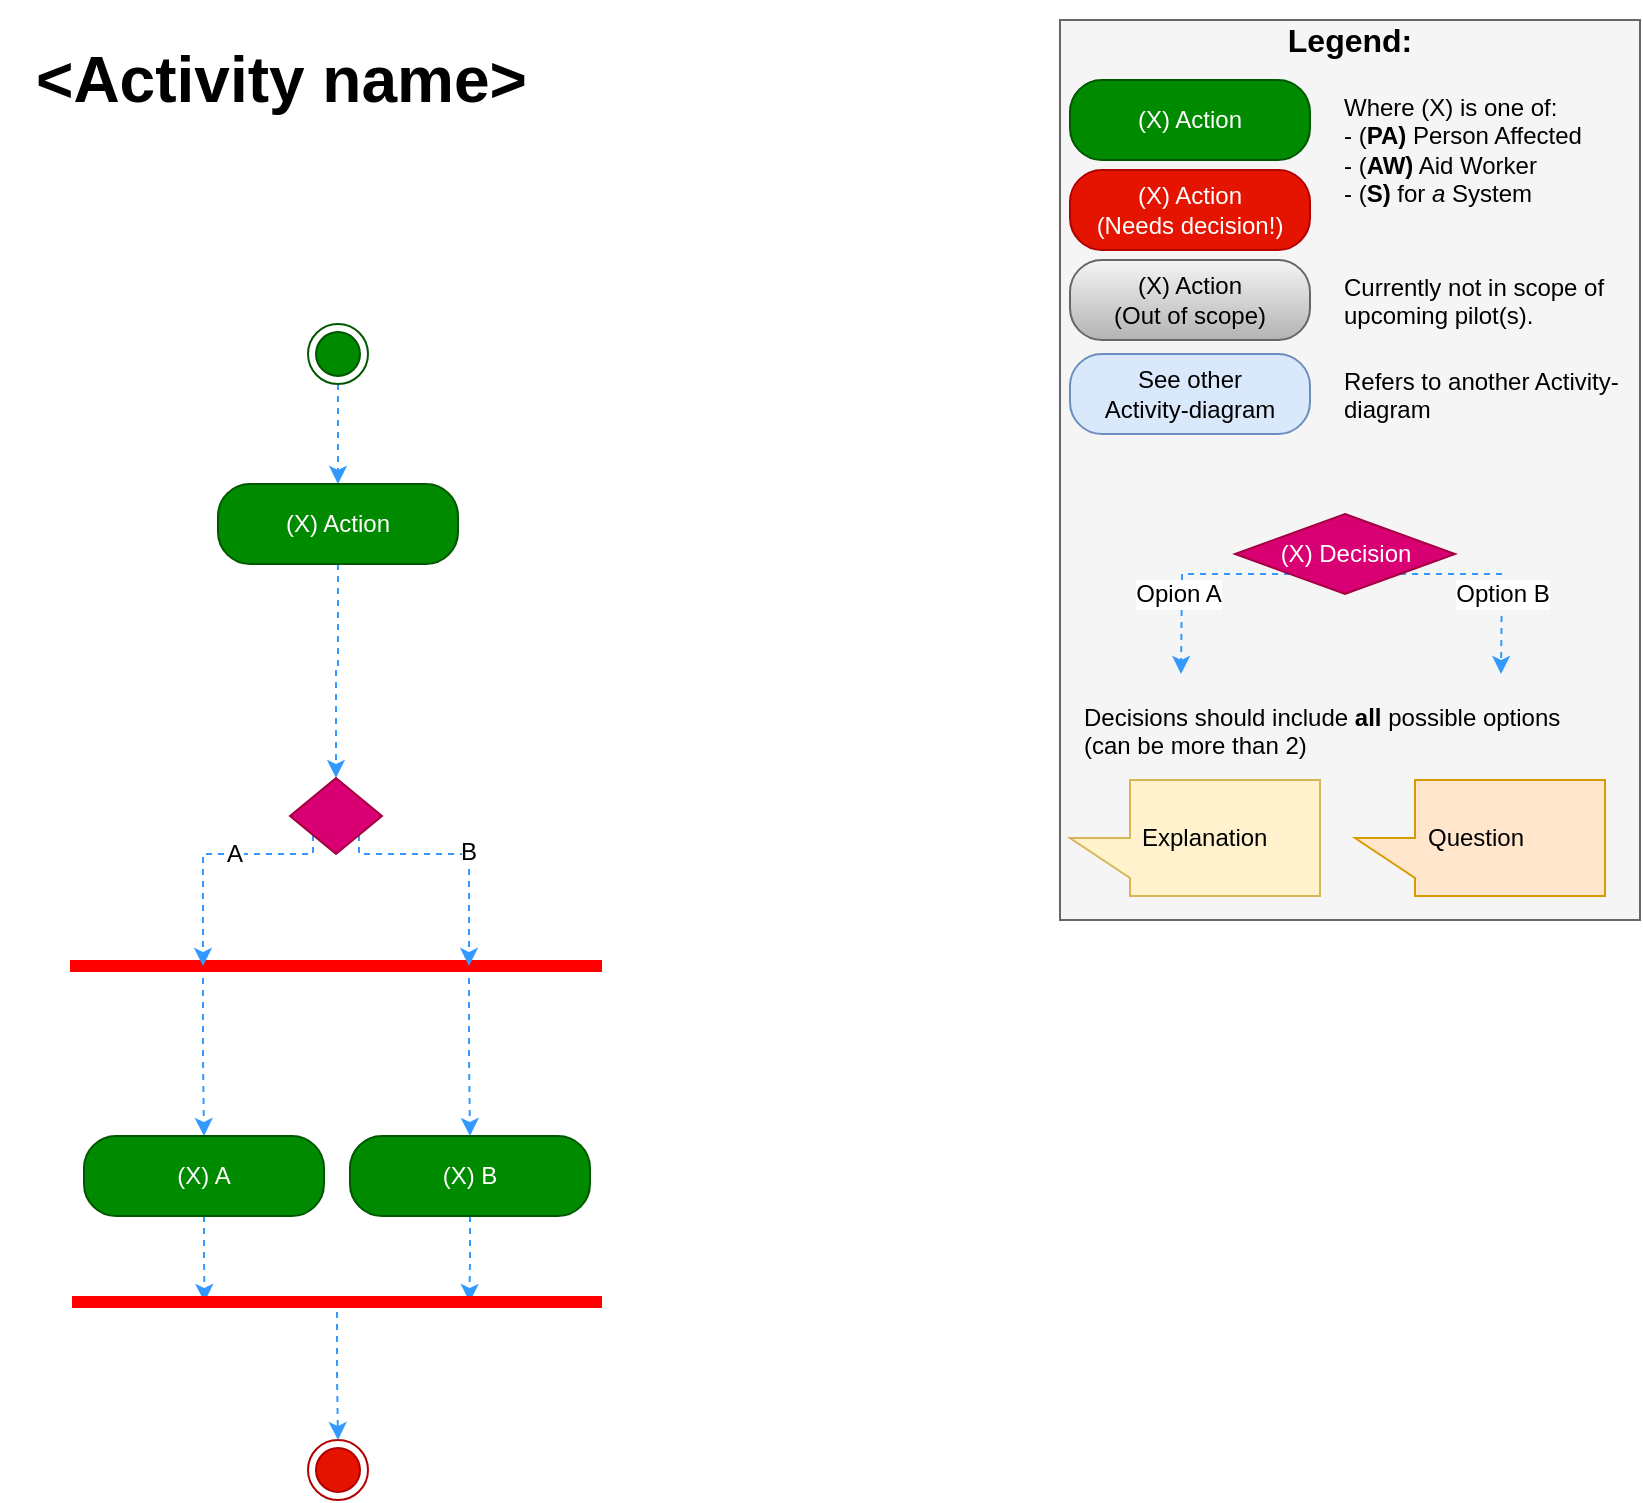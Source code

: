 <mxfile version="10.7.7" type="device"><diagram id="uyd7z65uwDIBuKVMTp-y" name="Page-1"><mxGraphModel dx="2038" dy="883" grid="1" gridSize="10" guides="1" tooltips="1" connect="1" arrows="1" fold="1" page="1" pageScale="1" pageWidth="827" pageHeight="1169" math="0" shadow="0"><root><mxCell id="0"/><mxCell id="1" parent="0"/><mxCell id="qPWeZHiZY9HHB5AgoOzM-8" value="" style="rounded=0;whiteSpace=wrap;html=1;fontSize=16;align=left;fillColor=#f5f5f5;strokeColor=#666666;fontColor=#333333;" parent="1" vertex="1"><mxGeometry x="530" y="10" width="290" height="450" as="geometry"/></mxCell><mxCell id="oU4Lt3CGuPSWamgN9LYf-17" style="edgeStyle=orthogonalEdgeStyle;rounded=0;orthogonalLoop=1;jettySize=auto;html=1;entryX=0.5;entryY=0;entryDx=0;entryDy=0;strokeColor=#3399FF;fontColor=#ffffff;dashed=1;" parent="1" source="oU4Lt3CGuPSWamgN9LYf-1" target="oU4Lt3CGuPSWamgN9LYf-4" edge="1"><mxGeometry relative="1" as="geometry"/></mxCell><mxCell id="oU4Lt3CGuPSWamgN9LYf-1" value="" style="ellipse;html=1;shape=endState;fillColor=#008a00;strokeColor=#005700;fontColor=#ffffff;" parent="1" vertex="1"><mxGeometry x="154" y="162" width="30" height="30" as="geometry"/></mxCell><mxCell id="cxPOouxq9sop6kHmiRh0-2" value="" style="edgeStyle=orthogonalEdgeStyle;rounded=0;orthogonalLoop=1;jettySize=auto;html=1;dashed=1;strokeColor=#3399FF;fontColor=#ffffff;entryX=0.5;entryY=0;entryDx=0;entryDy=0;" parent="1" source="oU4Lt3CGuPSWamgN9LYf-4" target="Aais4RwNSaP94Nk5MhEy-38" edge="1"><mxGeometry relative="1" as="geometry"><mxPoint x="169" y="362" as="targetPoint"/></mxGeometry></mxCell><mxCell id="oU4Lt3CGuPSWamgN9LYf-4" value="(X) Action" style="rounded=1;whiteSpace=wrap;html=1;arcSize=40;fillColor=#008a00;strokeColor=#005700;fontColor=#ffffff;" parent="1" vertex="1"><mxGeometry x="109" y="242" width="120" height="40" as="geometry"/></mxCell><mxCell id="oU4Lt3CGuPSWamgN9LYf-24" value="See other&lt;br&gt;Activity-diagram" style="rounded=1;whiteSpace=wrap;html=1;arcSize=40;fillColor=#dae8fc;strokeColor=#6c8ebf;" parent="1" vertex="1"><mxGeometry x="535" y="177" width="120" height="40" as="geometry"/></mxCell><mxCell id="ZIkzdJBxLHVvlqhhN6H9-13" value="" style="ellipse;html=1;shape=endState;fillColor=#e51400;strokeColor=#B20000;fontColor=#ffffff;" parent="1" vertex="1"><mxGeometry x="154" y="720" width="30" height="30" as="geometry"/></mxCell><mxCell id="ZIkzdJBxLHVvlqhhN6H9-19" value="(X) Action&lt;br&gt;" style="rounded=1;whiteSpace=wrap;html=1;arcSize=40;fillColor=#008a00;strokeColor=#005700;fontColor=#ffffff;" parent="1" vertex="1"><mxGeometry x="535" y="40" width="120" height="40" as="geometry"/></mxCell><mxCell id="qPWeZHiZY9HHB5AgoOzM-2" value="" style="edgeStyle=orthogonalEdgeStyle;rounded=0;orthogonalLoop=1;jettySize=auto;html=1;dashed=1;strokeColor=#3399FF;exitX=0;exitY=1;exitDx=0;exitDy=0;" parent="1" source="ZIkzdJBxLHVvlqhhN6H9-20" edge="1"><mxGeometry relative="1" as="geometry"><mxPoint x="590.5" y="337" as="targetPoint"/></mxGeometry></mxCell><mxCell id="qPWeZHiZY9HHB5AgoOzM-4" value="Opion A" style="text;html=1;resizable=0;points=[];align=center;verticalAlign=middle;labelBackgroundColor=#ffffff;" parent="qPWeZHiZY9HHB5AgoOzM-2" vertex="1" connectable="0"><mxGeometry x="-0.263" y="1" relative="1" as="geometry"><mxPoint x="-18" y="9" as="offset"/></mxGeometry></mxCell><mxCell id="qPWeZHiZY9HHB5AgoOzM-3" style="edgeStyle=orthogonalEdgeStyle;rounded=0;orthogonalLoop=1;jettySize=auto;html=1;exitX=1;exitY=1;exitDx=0;exitDy=0;dashed=1;strokeColor=#3399FF;" parent="1" source="ZIkzdJBxLHVvlqhhN6H9-20" edge="1"><mxGeometry relative="1" as="geometry"><mxPoint x="750.5" y="337" as="targetPoint"/></mxGeometry></mxCell><mxCell id="qPWeZHiZY9HHB5AgoOzM-5" value="Option B" style="text;html=1;resizable=0;points=[];align=center;verticalAlign=middle;labelBackgroundColor=#ffffff;" parent="qPWeZHiZY9HHB5AgoOzM-3" vertex="1" connectable="0"><mxGeometry x="0.2" y="-1" relative="1" as="geometry"><mxPoint x="1" as="offset"/></mxGeometry></mxCell><mxCell id="ZIkzdJBxLHVvlqhhN6H9-20" value="&lt;span&gt;(X) Decision&lt;br&gt;&lt;/span&gt;" style="rhombus;whiteSpace=wrap;html=1;fillColor=#d80073;strokeColor=#A50040;fontColor=#ffffff;" parent="1" vertex="1"><mxGeometry x="617.5" y="257" width="110" height="40" as="geometry"/></mxCell><mxCell id="Aais4RwNSaP94Nk5MhEy-1" style="edgeStyle=orthogonalEdgeStyle;rounded=0;orthogonalLoop=1;jettySize=auto;html=1;exitX=0.25;exitY=0.5;exitDx=0;exitDy=0;exitPerimeter=0;entryX=0.5;entryY=0;entryDx=0;entryDy=0;dashed=1;strokeColor=#3399FF;fontColor=#ffffff;" parent="1" source="ZIkzdJBxLHVvlqhhN6H9-23" target="ZIkzdJBxLHVvlqhhN6H9-26" edge="1"><mxGeometry relative="1" as="geometry"/></mxCell><mxCell id="Aais4RwNSaP94Nk5MhEy-2" style="edgeStyle=orthogonalEdgeStyle;rounded=0;orthogonalLoop=1;jettySize=auto;html=1;exitX=0.75;exitY=0.5;exitDx=0;exitDy=0;exitPerimeter=0;entryX=0.5;entryY=0;entryDx=0;entryDy=0;dashed=1;strokeColor=#3399FF;fontColor=#ffffff;" parent="1" source="ZIkzdJBxLHVvlqhhN6H9-23" target="ZIkzdJBxLHVvlqhhN6H9-27" edge="1"><mxGeometry relative="1" as="geometry"/></mxCell><mxCell id="ZIkzdJBxLHVvlqhhN6H9-23" value="" style="shape=line;html=1;strokeWidth=6;strokeColor=#ff0000;fillColor=#008a00;fontColor=#ffffff;" parent="1" vertex="1"><mxGeometry x="35" y="478" width="266" height="10" as="geometry"/></mxCell><mxCell id="bS0sMl6j7w7xX164Mt2F-6" style="edgeStyle=orthogonalEdgeStyle;rounded=0;orthogonalLoop=1;jettySize=auto;html=1;exitX=0.5;exitY=1;exitDx=0;exitDy=0;entryX=0.25;entryY=0.5;entryDx=0;entryDy=0;entryPerimeter=0;strokeColor=#3399FF;dashed=1;" parent="1" source="ZIkzdJBxLHVvlqhhN6H9-26" target="bS0sMl6j7w7xX164Mt2F-2" edge="1"><mxGeometry relative="1" as="geometry"/></mxCell><mxCell id="ZIkzdJBxLHVvlqhhN6H9-26" value="(X) A" style="rounded=1;whiteSpace=wrap;html=1;arcSize=40;fillColor=#008a00;strokeColor=#005700;fontColor=#ffffff;" parent="1" vertex="1"><mxGeometry x="42" y="568" width="120" height="40" as="geometry"/></mxCell><mxCell id="bS0sMl6j7w7xX164Mt2F-7" style="edgeStyle=orthogonalEdgeStyle;rounded=0;orthogonalLoop=1;jettySize=auto;html=1;exitX=0.5;exitY=1;exitDx=0;exitDy=0;entryX=0.75;entryY=0.5;entryDx=0;entryDy=0;entryPerimeter=0;strokeColor=#3399FF;dashed=1;" parent="1" source="ZIkzdJBxLHVvlqhhN6H9-27" target="bS0sMl6j7w7xX164Mt2F-2" edge="1"><mxGeometry relative="1" as="geometry"/></mxCell><mxCell id="ZIkzdJBxLHVvlqhhN6H9-27" value="(X) B" style="rounded=1;whiteSpace=wrap;html=1;arcSize=40;fillColor=#008a00;strokeColor=#005700;fontColor=#ffffff;" parent="1" vertex="1"><mxGeometry x="175" y="568" width="120" height="40" as="geometry"/></mxCell><mxCell id="Aais4RwNSaP94Nk5MhEy-3" style="edgeStyle=orthogonalEdgeStyle;rounded=0;orthogonalLoop=1;jettySize=auto;html=1;entryX=0.5;entryY=0;entryDx=0;entryDy=0;dashed=1;strokeColor=#3399FF;fontColor=#ffffff;" parent="1" source="bS0sMl6j7w7xX164Mt2F-2" target="ZIkzdJBxLHVvlqhhN6H9-13" edge="1"><mxGeometry relative="1" as="geometry"><mxPoint x="170" y="706" as="targetPoint"/></mxGeometry></mxCell><mxCell id="bS0sMl6j7w7xX164Mt2F-2" value="" style="shape=line;html=1;strokeWidth=6;strokeColor=#ff0000;" parent="1" vertex="1"><mxGeometry x="36" y="646" width="265" height="10" as="geometry"/></mxCell><mxCell id="Aais4RwNSaP94Nk5MhEy-45" style="edgeStyle=orthogonalEdgeStyle;rounded=0;orthogonalLoop=1;jettySize=auto;html=1;exitX=1;exitY=1;exitDx=0;exitDy=0;entryX=0.75;entryY=0.5;entryDx=0;entryDy=0;dashed=1;strokeColor=#3399FF;fontColor=#000000;entryPerimeter=0;" parent="1" source="Aais4RwNSaP94Nk5MhEy-38" target="ZIkzdJBxLHVvlqhhN6H9-23" edge="1"><mxGeometry relative="1" as="geometry"><mxPoint x="261" y="468" as="targetPoint"/><Array as="points"><mxPoint x="180" y="427"/><mxPoint x="235" y="427"/></Array></mxGeometry></mxCell><mxCell id="cxPOouxq9sop6kHmiRh0-3" value="B" style="text;resizable=0;points=[];align=center;verticalAlign=middle;labelBackgroundColor=none;fontColor=none;noLabel=1;" parent="Aais4RwNSaP94Nk5MhEy-45" vertex="1" connectable="0"><mxGeometry x="-0.05" relative="1" as="geometry"><mxPoint as="offset"/></mxGeometry></mxCell><mxCell id="cxPOouxq9sop6kHmiRh0-4" value="B" style="text;html=1;resizable=0;points=[];align=center;verticalAlign=middle;labelBackgroundColor=#ffffff;fontColor=none;" parent="Aais4RwNSaP94Nk5MhEy-45" vertex="1" connectable="0"><mxGeometry x="0.05" y="1" relative="1" as="geometry"><mxPoint as="offset"/></mxGeometry></mxCell><mxCell id="Aais4RwNSaP94Nk5MhEy-46" style="edgeStyle=orthogonalEdgeStyle;rounded=0;orthogonalLoop=1;jettySize=auto;html=1;entryX=0.25;entryY=0.5;entryDx=0;entryDy=0;dashed=1;strokeColor=#3399FF;fontColor=#000000;entryPerimeter=0;exitX=0;exitY=1;exitDx=0;exitDy=0;" parent="1" source="Aais4RwNSaP94Nk5MhEy-38" target="ZIkzdJBxLHVvlqhhN6H9-23" edge="1"><mxGeometry relative="1" as="geometry"><mxPoint x="67" y="468" as="targetPoint"/><Array as="points"><mxPoint x="157" y="427"/><mxPoint x="102" y="427"/></Array></mxGeometry></mxCell><mxCell id="cxPOouxq9sop6kHmiRh0-5" value="A" style="text;html=1;resizable=0;points=[];align=center;verticalAlign=middle;labelBackgroundColor=#ffffff;fontColor=none;" parent="Aais4RwNSaP94Nk5MhEy-46" vertex="1" connectable="0"><mxGeometry x="-0.183" relative="1" as="geometry"><mxPoint as="offset"/></mxGeometry></mxCell><mxCell id="Aais4RwNSaP94Nk5MhEy-38" value="" style="rhombus;whiteSpace=wrap;html=1;fillColor=#d80073;strokeColor=#A50040;fontColor=#ffffff;" parent="1" vertex="1"><mxGeometry x="145" y="389" width="46" height="38" as="geometry"/></mxCell><mxCell id="WfXmcPwxeHTYvbWjd16P-14" value="(X) Action&lt;br&gt;(Needs decision!)&lt;br&gt;" style="rounded=1;whiteSpace=wrap;html=1;arcSize=40;fillColor=#e51400;strokeColor=#B20000;fontColor=#ffffff;" parent="1" vertex="1"><mxGeometry x="535" y="85" width="120" height="40" as="geometry"/></mxCell><mxCell id="qPWeZHiZY9HHB5AgoOzM-6" value="&lt;div style=&quot;text-align: left ; font-size: 32px&quot;&gt;&amp;lt;Activity name&amp;gt;&lt;/div&gt;" style="text;html=1;strokeColor=none;fillColor=none;align=left;verticalAlign=middle;whiteSpace=wrap;rounded=0;fontStyle=1;fontSize=32;spacingLeft=16;" parent="1" vertex="1"><mxGeometry width="518" height="80" as="geometry"/></mxCell><mxCell id="qPWeZHiZY9HHB5AgoOzM-7" value="&lt;font style=&quot;font-size: 16px;&quot;&gt;Legend:&lt;/font&gt;" style="text;html=1;strokeColor=none;fillColor=none;align=center;verticalAlign=middle;whiteSpace=wrap;rounded=0;fontSize=16;fontStyle=1" parent="1" vertex="1"><mxGeometry x="655" y="10" width="40" height="20" as="geometry"/></mxCell><mxCell id="qPWeZHiZY9HHB5AgoOzM-9" value="Where (X) is one of:&lt;br&gt;- (&lt;b&gt;PA)&lt;/b&gt; Person Affected&lt;br&gt;- (&lt;b&gt;AW)&lt;/b&gt; Aid Worker&lt;br&gt;- (&lt;b&gt;S)&lt;/b&gt; for &lt;i&gt;a&lt;/i&gt; System&lt;br&gt;" style="text;html=1;strokeColor=none;fillColor=none;align=left;verticalAlign=top;whiteSpace=wrap;rounded=0;fontSize=12;" parent="1" vertex="1"><mxGeometry x="670" y="40" width="140" height="70" as="geometry"/></mxCell><mxCell id="qPWeZHiZY9HHB5AgoOzM-10" value="Refers to another Activity-diagram&lt;br&gt;" style="text;html=1;strokeColor=none;fillColor=none;align=left;verticalAlign=top;whiteSpace=wrap;rounded=0;fontSize=12;" parent="1" vertex="1"><mxGeometry x="670" y="177" width="140" height="38" as="geometry"/></mxCell><mxCell id="qPWeZHiZY9HHB5AgoOzM-11" value="Decisions should include &lt;b&gt;all&lt;/b&gt; possible options (can be more than 2)&lt;br&gt;" style="text;html=1;strokeColor=none;fillColor=none;align=left;verticalAlign=top;whiteSpace=wrap;rounded=0;fontSize=12;" parent="1" vertex="1"><mxGeometry x="540" y="345" width="250" height="38" as="geometry"/></mxCell><mxCell id="qPWeZHiZY9HHB5AgoOzM-12" value="&lt;p&gt;Explanation&lt;/p&gt;" style="shape=callout;whiteSpace=wrap;html=1;perimeter=calloutPerimeter;fillColor=#fff2cc;fontSize=12;align=left;strokeColor=#d6b656;spacingLeft=4;direction=south;" parent="1" vertex="1"><mxGeometry x="535" y="390" width="125" height="58" as="geometry"/></mxCell><mxCell id="qPWeZHiZY9HHB5AgoOzM-14" value="(X) Action&lt;br&gt;(Out of scope)&lt;br&gt;" style="rounded=1;whiteSpace=wrap;html=1;arcSize=40;fillColor=#f5f5f5;strokeColor=#666666;gradientColor=#b3b3b3;" parent="1" vertex="1"><mxGeometry x="535" y="130" width="120" height="40" as="geometry"/></mxCell><mxCell id="qPWeZHiZY9HHB5AgoOzM-15" value="Currently not in scope of upcoming pilot(s).&lt;br&gt;" style="text;html=1;strokeColor=none;fillColor=none;align=left;verticalAlign=top;whiteSpace=wrap;rounded=0;fontSize=12;" parent="1" vertex="1"><mxGeometry x="670" y="130" width="140" height="70" as="geometry"/></mxCell><mxCell id="Uit7KEXlVji0P1EJkTZ3-1" value="&lt;p&gt;Question&lt;/p&gt;" style="shape=callout;whiteSpace=wrap;html=1;perimeter=calloutPerimeter;fillColor=#ffe6cc;fontSize=12;align=left;strokeColor=#d79b00;spacingLeft=4;direction=south;" vertex="1" parent="1"><mxGeometry x="677.5" y="390" width="125" height="58" as="geometry"/></mxCell></root></mxGraphModel></diagram></mxfile>